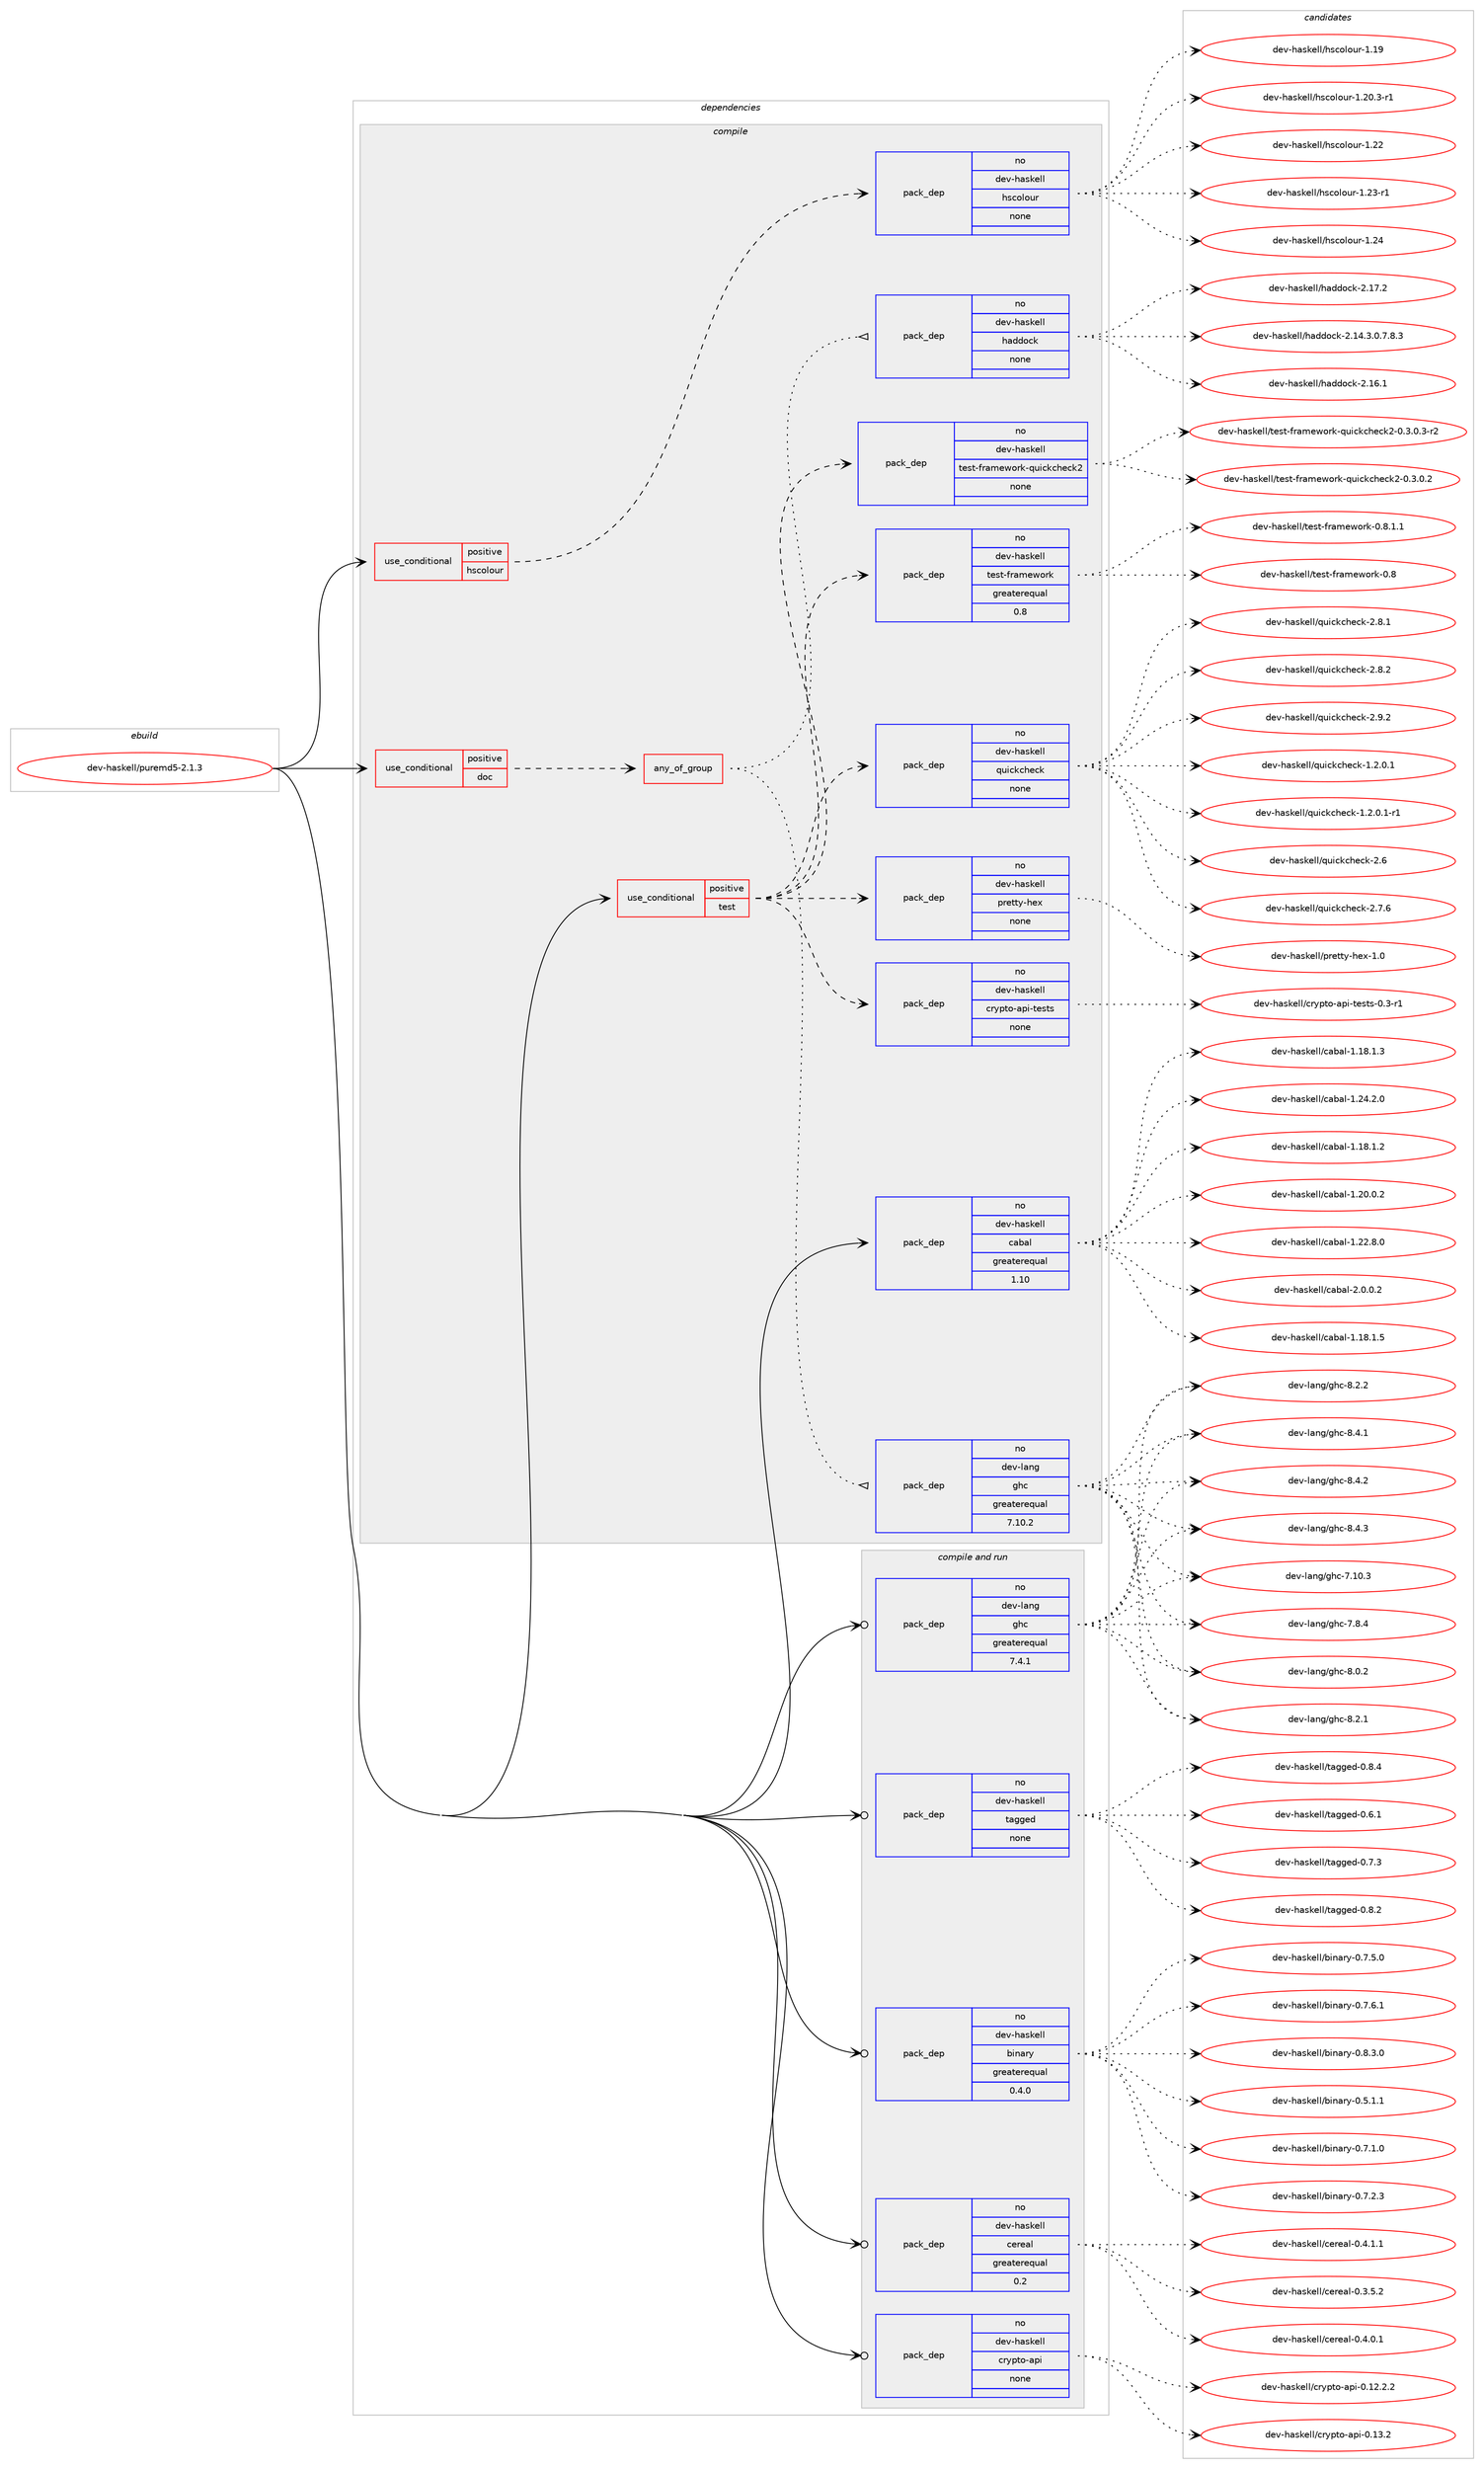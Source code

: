 digraph prolog {

# *************
# Graph options
# *************

newrank=true;
concentrate=true;
compound=true;
graph [rankdir=LR,fontname=Helvetica,fontsize=10,ranksep=1.5];#, ranksep=2.5, nodesep=0.2];
edge  [arrowhead=vee];
node  [fontname=Helvetica,fontsize=10];

# **********
# The ebuild
# **********

subgraph cluster_leftcol {
color=gray;
rank=same;
label=<<i>ebuild</i>>;
id [label="dev-haskell/puremd5-2.1.3", color=red, width=4, href="../dev-haskell/puremd5-2.1.3.svg"];
}

# ****************
# The dependencies
# ****************

subgraph cluster_midcol {
color=gray;
label=<<i>dependencies</i>>;
subgraph cluster_compile {
fillcolor="#eeeeee";
style=filled;
label=<<i>compile</i>>;
subgraph cond361133 {
dependency1342159 [label=<<TABLE BORDER="0" CELLBORDER="1" CELLSPACING="0" CELLPADDING="4"><TR><TD ROWSPAN="3" CELLPADDING="10">use_conditional</TD></TR><TR><TD>positive</TD></TR><TR><TD>doc</TD></TR></TABLE>>, shape=none, color=red];
subgraph any21424 {
dependency1342160 [label=<<TABLE BORDER="0" CELLBORDER="1" CELLSPACING="0" CELLPADDING="4"><TR><TD CELLPADDING="10">any_of_group</TD></TR></TABLE>>, shape=none, color=red];subgraph pack959050 {
dependency1342161 [label=<<TABLE BORDER="0" CELLBORDER="1" CELLSPACING="0" CELLPADDING="4" WIDTH="220"><TR><TD ROWSPAN="6" CELLPADDING="30">pack_dep</TD></TR><TR><TD WIDTH="110">no</TD></TR><TR><TD>dev-haskell</TD></TR><TR><TD>haddock</TD></TR><TR><TD>none</TD></TR><TR><TD></TD></TR></TABLE>>, shape=none, color=blue];
}
dependency1342160:e -> dependency1342161:w [weight=20,style="dotted",arrowhead="oinv"];
subgraph pack959051 {
dependency1342162 [label=<<TABLE BORDER="0" CELLBORDER="1" CELLSPACING="0" CELLPADDING="4" WIDTH="220"><TR><TD ROWSPAN="6" CELLPADDING="30">pack_dep</TD></TR><TR><TD WIDTH="110">no</TD></TR><TR><TD>dev-lang</TD></TR><TR><TD>ghc</TD></TR><TR><TD>greaterequal</TD></TR><TR><TD>7.10.2</TD></TR></TABLE>>, shape=none, color=blue];
}
dependency1342160:e -> dependency1342162:w [weight=20,style="dotted",arrowhead="oinv"];
}
dependency1342159:e -> dependency1342160:w [weight=20,style="dashed",arrowhead="vee"];
}
id:e -> dependency1342159:w [weight=20,style="solid",arrowhead="vee"];
subgraph cond361134 {
dependency1342163 [label=<<TABLE BORDER="0" CELLBORDER="1" CELLSPACING="0" CELLPADDING="4"><TR><TD ROWSPAN="3" CELLPADDING="10">use_conditional</TD></TR><TR><TD>positive</TD></TR><TR><TD>hscolour</TD></TR></TABLE>>, shape=none, color=red];
subgraph pack959052 {
dependency1342164 [label=<<TABLE BORDER="0" CELLBORDER="1" CELLSPACING="0" CELLPADDING="4" WIDTH="220"><TR><TD ROWSPAN="6" CELLPADDING="30">pack_dep</TD></TR><TR><TD WIDTH="110">no</TD></TR><TR><TD>dev-haskell</TD></TR><TR><TD>hscolour</TD></TR><TR><TD>none</TD></TR><TR><TD></TD></TR></TABLE>>, shape=none, color=blue];
}
dependency1342163:e -> dependency1342164:w [weight=20,style="dashed",arrowhead="vee"];
}
id:e -> dependency1342163:w [weight=20,style="solid",arrowhead="vee"];
subgraph cond361135 {
dependency1342165 [label=<<TABLE BORDER="0" CELLBORDER="1" CELLSPACING="0" CELLPADDING="4"><TR><TD ROWSPAN="3" CELLPADDING="10">use_conditional</TD></TR><TR><TD>positive</TD></TR><TR><TD>test</TD></TR></TABLE>>, shape=none, color=red];
subgraph pack959053 {
dependency1342166 [label=<<TABLE BORDER="0" CELLBORDER="1" CELLSPACING="0" CELLPADDING="4" WIDTH="220"><TR><TD ROWSPAN="6" CELLPADDING="30">pack_dep</TD></TR><TR><TD WIDTH="110">no</TD></TR><TR><TD>dev-haskell</TD></TR><TR><TD>crypto-api-tests</TD></TR><TR><TD>none</TD></TR><TR><TD></TD></TR></TABLE>>, shape=none, color=blue];
}
dependency1342165:e -> dependency1342166:w [weight=20,style="dashed",arrowhead="vee"];
subgraph pack959054 {
dependency1342167 [label=<<TABLE BORDER="0" CELLBORDER="1" CELLSPACING="0" CELLPADDING="4" WIDTH="220"><TR><TD ROWSPAN="6" CELLPADDING="30">pack_dep</TD></TR><TR><TD WIDTH="110">no</TD></TR><TR><TD>dev-haskell</TD></TR><TR><TD>pretty-hex</TD></TR><TR><TD>none</TD></TR><TR><TD></TD></TR></TABLE>>, shape=none, color=blue];
}
dependency1342165:e -> dependency1342167:w [weight=20,style="dashed",arrowhead="vee"];
subgraph pack959055 {
dependency1342168 [label=<<TABLE BORDER="0" CELLBORDER="1" CELLSPACING="0" CELLPADDING="4" WIDTH="220"><TR><TD ROWSPAN="6" CELLPADDING="30">pack_dep</TD></TR><TR><TD WIDTH="110">no</TD></TR><TR><TD>dev-haskell</TD></TR><TR><TD>quickcheck</TD></TR><TR><TD>none</TD></TR><TR><TD></TD></TR></TABLE>>, shape=none, color=blue];
}
dependency1342165:e -> dependency1342168:w [weight=20,style="dashed",arrowhead="vee"];
subgraph pack959056 {
dependency1342169 [label=<<TABLE BORDER="0" CELLBORDER="1" CELLSPACING="0" CELLPADDING="4" WIDTH="220"><TR><TD ROWSPAN="6" CELLPADDING="30">pack_dep</TD></TR><TR><TD WIDTH="110">no</TD></TR><TR><TD>dev-haskell</TD></TR><TR><TD>test-framework</TD></TR><TR><TD>greaterequal</TD></TR><TR><TD>0.8</TD></TR></TABLE>>, shape=none, color=blue];
}
dependency1342165:e -> dependency1342169:w [weight=20,style="dashed",arrowhead="vee"];
subgraph pack959057 {
dependency1342170 [label=<<TABLE BORDER="0" CELLBORDER="1" CELLSPACING="0" CELLPADDING="4" WIDTH="220"><TR><TD ROWSPAN="6" CELLPADDING="30">pack_dep</TD></TR><TR><TD WIDTH="110">no</TD></TR><TR><TD>dev-haskell</TD></TR><TR><TD>test-framework-quickcheck2</TD></TR><TR><TD>none</TD></TR><TR><TD></TD></TR></TABLE>>, shape=none, color=blue];
}
dependency1342165:e -> dependency1342170:w [weight=20,style="dashed",arrowhead="vee"];
}
id:e -> dependency1342165:w [weight=20,style="solid",arrowhead="vee"];
subgraph pack959058 {
dependency1342171 [label=<<TABLE BORDER="0" CELLBORDER="1" CELLSPACING="0" CELLPADDING="4" WIDTH="220"><TR><TD ROWSPAN="6" CELLPADDING="30">pack_dep</TD></TR><TR><TD WIDTH="110">no</TD></TR><TR><TD>dev-haskell</TD></TR><TR><TD>cabal</TD></TR><TR><TD>greaterequal</TD></TR><TR><TD>1.10</TD></TR></TABLE>>, shape=none, color=blue];
}
id:e -> dependency1342171:w [weight=20,style="solid",arrowhead="vee"];
}
subgraph cluster_compileandrun {
fillcolor="#eeeeee";
style=filled;
label=<<i>compile and run</i>>;
subgraph pack959059 {
dependency1342172 [label=<<TABLE BORDER="0" CELLBORDER="1" CELLSPACING="0" CELLPADDING="4" WIDTH="220"><TR><TD ROWSPAN="6" CELLPADDING="30">pack_dep</TD></TR><TR><TD WIDTH="110">no</TD></TR><TR><TD>dev-haskell</TD></TR><TR><TD>binary</TD></TR><TR><TD>greaterequal</TD></TR><TR><TD>0.4.0</TD></TR></TABLE>>, shape=none, color=blue];
}
id:e -> dependency1342172:w [weight=20,style="solid",arrowhead="odotvee"];
subgraph pack959060 {
dependency1342173 [label=<<TABLE BORDER="0" CELLBORDER="1" CELLSPACING="0" CELLPADDING="4" WIDTH="220"><TR><TD ROWSPAN="6" CELLPADDING="30">pack_dep</TD></TR><TR><TD WIDTH="110">no</TD></TR><TR><TD>dev-haskell</TD></TR><TR><TD>cereal</TD></TR><TR><TD>greaterequal</TD></TR><TR><TD>0.2</TD></TR></TABLE>>, shape=none, color=blue];
}
id:e -> dependency1342173:w [weight=20,style="solid",arrowhead="odotvee"];
subgraph pack959061 {
dependency1342174 [label=<<TABLE BORDER="0" CELLBORDER="1" CELLSPACING="0" CELLPADDING="4" WIDTH="220"><TR><TD ROWSPAN="6" CELLPADDING="30">pack_dep</TD></TR><TR><TD WIDTH="110">no</TD></TR><TR><TD>dev-haskell</TD></TR><TR><TD>crypto-api</TD></TR><TR><TD>none</TD></TR><TR><TD></TD></TR></TABLE>>, shape=none, color=blue];
}
id:e -> dependency1342174:w [weight=20,style="solid",arrowhead="odotvee"];
subgraph pack959062 {
dependency1342175 [label=<<TABLE BORDER="0" CELLBORDER="1" CELLSPACING="0" CELLPADDING="4" WIDTH="220"><TR><TD ROWSPAN="6" CELLPADDING="30">pack_dep</TD></TR><TR><TD WIDTH="110">no</TD></TR><TR><TD>dev-haskell</TD></TR><TR><TD>tagged</TD></TR><TR><TD>none</TD></TR><TR><TD></TD></TR></TABLE>>, shape=none, color=blue];
}
id:e -> dependency1342175:w [weight=20,style="solid",arrowhead="odotvee"];
subgraph pack959063 {
dependency1342176 [label=<<TABLE BORDER="0" CELLBORDER="1" CELLSPACING="0" CELLPADDING="4" WIDTH="220"><TR><TD ROWSPAN="6" CELLPADDING="30">pack_dep</TD></TR><TR><TD WIDTH="110">no</TD></TR><TR><TD>dev-lang</TD></TR><TR><TD>ghc</TD></TR><TR><TD>greaterequal</TD></TR><TR><TD>7.4.1</TD></TR></TABLE>>, shape=none, color=blue];
}
id:e -> dependency1342176:w [weight=20,style="solid",arrowhead="odotvee"];
}
subgraph cluster_run {
fillcolor="#eeeeee";
style=filled;
label=<<i>run</i>>;
}
}

# **************
# The candidates
# **************

subgraph cluster_choices {
rank=same;
color=gray;
label=<<i>candidates</i>>;

subgraph choice959050 {
color=black;
nodesep=1;
choice1001011184510497115107101108108471049710010011199107455046495246514648465546564651 [label="dev-haskell/haddock-2.14.3.0.7.8.3", color=red, width=4,href="../dev-haskell/haddock-2.14.3.0.7.8.3.svg"];
choice100101118451049711510710110810847104971001001119910745504649544649 [label="dev-haskell/haddock-2.16.1", color=red, width=4,href="../dev-haskell/haddock-2.16.1.svg"];
choice100101118451049711510710110810847104971001001119910745504649554650 [label="dev-haskell/haddock-2.17.2", color=red, width=4,href="../dev-haskell/haddock-2.17.2.svg"];
dependency1342161:e -> choice1001011184510497115107101108108471049710010011199107455046495246514648465546564651:w [style=dotted,weight="100"];
dependency1342161:e -> choice100101118451049711510710110810847104971001001119910745504649544649:w [style=dotted,weight="100"];
dependency1342161:e -> choice100101118451049711510710110810847104971001001119910745504649554650:w [style=dotted,weight="100"];
}
subgraph choice959051 {
color=black;
nodesep=1;
choice1001011184510897110103471031049945554649484651 [label="dev-lang/ghc-7.10.3", color=red, width=4,href="../dev-lang/ghc-7.10.3.svg"];
choice10010111845108971101034710310499455546564652 [label="dev-lang/ghc-7.8.4", color=red, width=4,href="../dev-lang/ghc-7.8.4.svg"];
choice10010111845108971101034710310499455646484650 [label="dev-lang/ghc-8.0.2", color=red, width=4,href="../dev-lang/ghc-8.0.2.svg"];
choice10010111845108971101034710310499455646504649 [label="dev-lang/ghc-8.2.1", color=red, width=4,href="../dev-lang/ghc-8.2.1.svg"];
choice10010111845108971101034710310499455646504650 [label="dev-lang/ghc-8.2.2", color=red, width=4,href="../dev-lang/ghc-8.2.2.svg"];
choice10010111845108971101034710310499455646524649 [label="dev-lang/ghc-8.4.1", color=red, width=4,href="../dev-lang/ghc-8.4.1.svg"];
choice10010111845108971101034710310499455646524650 [label="dev-lang/ghc-8.4.2", color=red, width=4,href="../dev-lang/ghc-8.4.2.svg"];
choice10010111845108971101034710310499455646524651 [label="dev-lang/ghc-8.4.3", color=red, width=4,href="../dev-lang/ghc-8.4.3.svg"];
dependency1342162:e -> choice1001011184510897110103471031049945554649484651:w [style=dotted,weight="100"];
dependency1342162:e -> choice10010111845108971101034710310499455546564652:w [style=dotted,weight="100"];
dependency1342162:e -> choice10010111845108971101034710310499455646484650:w [style=dotted,weight="100"];
dependency1342162:e -> choice10010111845108971101034710310499455646504649:w [style=dotted,weight="100"];
dependency1342162:e -> choice10010111845108971101034710310499455646504650:w [style=dotted,weight="100"];
dependency1342162:e -> choice10010111845108971101034710310499455646524649:w [style=dotted,weight="100"];
dependency1342162:e -> choice10010111845108971101034710310499455646524650:w [style=dotted,weight="100"];
dependency1342162:e -> choice10010111845108971101034710310499455646524651:w [style=dotted,weight="100"];
}
subgraph choice959052 {
color=black;
nodesep=1;
choice100101118451049711510710110810847104115991111081111171144549464957 [label="dev-haskell/hscolour-1.19", color=red, width=4,href="../dev-haskell/hscolour-1.19.svg"];
choice10010111845104971151071011081084710411599111108111117114454946504846514511449 [label="dev-haskell/hscolour-1.20.3-r1", color=red, width=4,href="../dev-haskell/hscolour-1.20.3-r1.svg"];
choice100101118451049711510710110810847104115991111081111171144549465050 [label="dev-haskell/hscolour-1.22", color=red, width=4,href="../dev-haskell/hscolour-1.22.svg"];
choice1001011184510497115107101108108471041159911110811111711445494650514511449 [label="dev-haskell/hscolour-1.23-r1", color=red, width=4,href="../dev-haskell/hscolour-1.23-r1.svg"];
choice100101118451049711510710110810847104115991111081111171144549465052 [label="dev-haskell/hscolour-1.24", color=red, width=4,href="../dev-haskell/hscolour-1.24.svg"];
dependency1342164:e -> choice100101118451049711510710110810847104115991111081111171144549464957:w [style=dotted,weight="100"];
dependency1342164:e -> choice10010111845104971151071011081084710411599111108111117114454946504846514511449:w [style=dotted,weight="100"];
dependency1342164:e -> choice100101118451049711510710110810847104115991111081111171144549465050:w [style=dotted,weight="100"];
dependency1342164:e -> choice1001011184510497115107101108108471041159911110811111711445494650514511449:w [style=dotted,weight="100"];
dependency1342164:e -> choice100101118451049711510710110810847104115991111081111171144549465052:w [style=dotted,weight="100"];
}
subgraph choice959053 {
color=black;
nodesep=1;
choice10010111845104971151071011081084799114121112116111459711210545116101115116115454846514511449 [label="dev-haskell/crypto-api-tests-0.3-r1", color=red, width=4,href="../dev-haskell/crypto-api-tests-0.3-r1.svg"];
dependency1342166:e -> choice10010111845104971151071011081084799114121112116111459711210545116101115116115454846514511449:w [style=dotted,weight="100"];
}
subgraph choice959054 {
color=black;
nodesep=1;
choice1001011184510497115107101108108471121141011161161214510410112045494648 [label="dev-haskell/pretty-hex-1.0", color=red, width=4,href="../dev-haskell/pretty-hex-1.0.svg"];
dependency1342167:e -> choice1001011184510497115107101108108471121141011161161214510410112045494648:w [style=dotted,weight="100"];
}
subgraph choice959055 {
color=black;
nodesep=1;
choice1001011184510497115107101108108471131171059910799104101991074549465046484649 [label="dev-haskell/quickcheck-1.2.0.1", color=red, width=4,href="../dev-haskell/quickcheck-1.2.0.1.svg"];
choice10010111845104971151071011081084711311710599107991041019910745494650464846494511449 [label="dev-haskell/quickcheck-1.2.0.1-r1", color=red, width=4,href="../dev-haskell/quickcheck-1.2.0.1-r1.svg"];
choice10010111845104971151071011081084711311710599107991041019910745504654 [label="dev-haskell/quickcheck-2.6", color=red, width=4,href="../dev-haskell/quickcheck-2.6.svg"];
choice100101118451049711510710110810847113117105991079910410199107455046554654 [label="dev-haskell/quickcheck-2.7.6", color=red, width=4,href="../dev-haskell/quickcheck-2.7.6.svg"];
choice100101118451049711510710110810847113117105991079910410199107455046564649 [label="dev-haskell/quickcheck-2.8.1", color=red, width=4,href="../dev-haskell/quickcheck-2.8.1.svg"];
choice100101118451049711510710110810847113117105991079910410199107455046564650 [label="dev-haskell/quickcheck-2.8.2", color=red, width=4,href="../dev-haskell/quickcheck-2.8.2.svg"];
choice100101118451049711510710110810847113117105991079910410199107455046574650 [label="dev-haskell/quickcheck-2.9.2", color=red, width=4,href="../dev-haskell/quickcheck-2.9.2.svg"];
dependency1342168:e -> choice1001011184510497115107101108108471131171059910799104101991074549465046484649:w [style=dotted,weight="100"];
dependency1342168:e -> choice10010111845104971151071011081084711311710599107991041019910745494650464846494511449:w [style=dotted,weight="100"];
dependency1342168:e -> choice10010111845104971151071011081084711311710599107991041019910745504654:w [style=dotted,weight="100"];
dependency1342168:e -> choice100101118451049711510710110810847113117105991079910410199107455046554654:w [style=dotted,weight="100"];
dependency1342168:e -> choice100101118451049711510710110810847113117105991079910410199107455046564649:w [style=dotted,weight="100"];
dependency1342168:e -> choice100101118451049711510710110810847113117105991079910410199107455046564650:w [style=dotted,weight="100"];
dependency1342168:e -> choice100101118451049711510710110810847113117105991079910410199107455046574650:w [style=dotted,weight="100"];
}
subgraph choice959056 {
color=black;
nodesep=1;
choice100101118451049711510710110810847116101115116451021149710910111911111410745484656 [label="dev-haskell/test-framework-0.8", color=red, width=4,href="../dev-haskell/test-framework-0.8.svg"];
choice10010111845104971151071011081084711610111511645102114971091011191111141074548465646494649 [label="dev-haskell/test-framework-0.8.1.1", color=red, width=4,href="../dev-haskell/test-framework-0.8.1.1.svg"];
dependency1342169:e -> choice100101118451049711510710110810847116101115116451021149710910111911111410745484656:w [style=dotted,weight="100"];
dependency1342169:e -> choice10010111845104971151071011081084711610111511645102114971091011191111141074548465646494649:w [style=dotted,weight="100"];
}
subgraph choice959057 {
color=black;
nodesep=1;
choice100101118451049711510710110810847116101115116451021149710910111911111410745113117105991079910410199107504548465146484650 [label="dev-haskell/test-framework-quickcheck2-0.3.0.2", color=red, width=4,href="../dev-haskell/test-framework-quickcheck2-0.3.0.2.svg"];
choice1001011184510497115107101108108471161011151164510211497109101119111114107451131171059910799104101991075045484651464846514511450 [label="dev-haskell/test-framework-quickcheck2-0.3.0.3-r2", color=red, width=4,href="../dev-haskell/test-framework-quickcheck2-0.3.0.3-r2.svg"];
dependency1342170:e -> choice100101118451049711510710110810847116101115116451021149710910111911111410745113117105991079910410199107504548465146484650:w [style=dotted,weight="100"];
dependency1342170:e -> choice1001011184510497115107101108108471161011151164510211497109101119111114107451131171059910799104101991075045484651464846514511450:w [style=dotted,weight="100"];
}
subgraph choice959058 {
color=black;
nodesep=1;
choice10010111845104971151071011081084799979897108454946495646494650 [label="dev-haskell/cabal-1.18.1.2", color=red, width=4,href="../dev-haskell/cabal-1.18.1.2.svg"];
choice10010111845104971151071011081084799979897108454946495646494651 [label="dev-haskell/cabal-1.18.1.3", color=red, width=4,href="../dev-haskell/cabal-1.18.1.3.svg"];
choice10010111845104971151071011081084799979897108454946495646494653 [label="dev-haskell/cabal-1.18.1.5", color=red, width=4,href="../dev-haskell/cabal-1.18.1.5.svg"];
choice10010111845104971151071011081084799979897108454946504846484650 [label="dev-haskell/cabal-1.20.0.2", color=red, width=4,href="../dev-haskell/cabal-1.20.0.2.svg"];
choice10010111845104971151071011081084799979897108454946505046564648 [label="dev-haskell/cabal-1.22.8.0", color=red, width=4,href="../dev-haskell/cabal-1.22.8.0.svg"];
choice10010111845104971151071011081084799979897108454946505246504648 [label="dev-haskell/cabal-1.24.2.0", color=red, width=4,href="../dev-haskell/cabal-1.24.2.0.svg"];
choice100101118451049711510710110810847999798971084550464846484650 [label="dev-haskell/cabal-2.0.0.2", color=red, width=4,href="../dev-haskell/cabal-2.0.0.2.svg"];
dependency1342171:e -> choice10010111845104971151071011081084799979897108454946495646494650:w [style=dotted,weight="100"];
dependency1342171:e -> choice10010111845104971151071011081084799979897108454946495646494651:w [style=dotted,weight="100"];
dependency1342171:e -> choice10010111845104971151071011081084799979897108454946495646494653:w [style=dotted,weight="100"];
dependency1342171:e -> choice10010111845104971151071011081084799979897108454946504846484650:w [style=dotted,weight="100"];
dependency1342171:e -> choice10010111845104971151071011081084799979897108454946505046564648:w [style=dotted,weight="100"];
dependency1342171:e -> choice10010111845104971151071011081084799979897108454946505246504648:w [style=dotted,weight="100"];
dependency1342171:e -> choice100101118451049711510710110810847999798971084550464846484650:w [style=dotted,weight="100"];
}
subgraph choice959059 {
color=black;
nodesep=1;
choice10010111845104971151071011081084798105110971141214548465346494649 [label="dev-haskell/binary-0.5.1.1", color=red, width=4,href="../dev-haskell/binary-0.5.1.1.svg"];
choice10010111845104971151071011081084798105110971141214548465546494648 [label="dev-haskell/binary-0.7.1.0", color=red, width=4,href="../dev-haskell/binary-0.7.1.0.svg"];
choice10010111845104971151071011081084798105110971141214548465546504651 [label="dev-haskell/binary-0.7.2.3", color=red, width=4,href="../dev-haskell/binary-0.7.2.3.svg"];
choice10010111845104971151071011081084798105110971141214548465546534648 [label="dev-haskell/binary-0.7.5.0", color=red, width=4,href="../dev-haskell/binary-0.7.5.0.svg"];
choice10010111845104971151071011081084798105110971141214548465546544649 [label="dev-haskell/binary-0.7.6.1", color=red, width=4,href="../dev-haskell/binary-0.7.6.1.svg"];
choice10010111845104971151071011081084798105110971141214548465646514648 [label="dev-haskell/binary-0.8.3.0", color=red, width=4,href="../dev-haskell/binary-0.8.3.0.svg"];
dependency1342172:e -> choice10010111845104971151071011081084798105110971141214548465346494649:w [style=dotted,weight="100"];
dependency1342172:e -> choice10010111845104971151071011081084798105110971141214548465546494648:w [style=dotted,weight="100"];
dependency1342172:e -> choice10010111845104971151071011081084798105110971141214548465546504651:w [style=dotted,weight="100"];
dependency1342172:e -> choice10010111845104971151071011081084798105110971141214548465546534648:w [style=dotted,weight="100"];
dependency1342172:e -> choice10010111845104971151071011081084798105110971141214548465546544649:w [style=dotted,weight="100"];
dependency1342172:e -> choice10010111845104971151071011081084798105110971141214548465646514648:w [style=dotted,weight="100"];
}
subgraph choice959060 {
color=black;
nodesep=1;
choice10010111845104971151071011081084799101114101971084548465146534650 [label="dev-haskell/cereal-0.3.5.2", color=red, width=4,href="../dev-haskell/cereal-0.3.5.2.svg"];
choice10010111845104971151071011081084799101114101971084548465246484649 [label="dev-haskell/cereal-0.4.0.1", color=red, width=4,href="../dev-haskell/cereal-0.4.0.1.svg"];
choice10010111845104971151071011081084799101114101971084548465246494649 [label="dev-haskell/cereal-0.4.1.1", color=red, width=4,href="../dev-haskell/cereal-0.4.1.1.svg"];
dependency1342173:e -> choice10010111845104971151071011081084799101114101971084548465146534650:w [style=dotted,weight="100"];
dependency1342173:e -> choice10010111845104971151071011081084799101114101971084548465246484649:w [style=dotted,weight="100"];
dependency1342173:e -> choice10010111845104971151071011081084799101114101971084548465246494649:w [style=dotted,weight="100"];
}
subgraph choice959061 {
color=black;
nodesep=1;
choice100101118451049711510710110810847991141211121161114597112105454846495046504650 [label="dev-haskell/crypto-api-0.12.2.2", color=red, width=4,href="../dev-haskell/crypto-api-0.12.2.2.svg"];
choice10010111845104971151071011081084799114121112116111459711210545484649514650 [label="dev-haskell/crypto-api-0.13.2", color=red, width=4,href="../dev-haskell/crypto-api-0.13.2.svg"];
dependency1342174:e -> choice100101118451049711510710110810847991141211121161114597112105454846495046504650:w [style=dotted,weight="100"];
dependency1342174:e -> choice10010111845104971151071011081084799114121112116111459711210545484649514650:w [style=dotted,weight="100"];
}
subgraph choice959062 {
color=black;
nodesep=1;
choice10010111845104971151071011081084711697103103101100454846544649 [label="dev-haskell/tagged-0.6.1", color=red, width=4,href="../dev-haskell/tagged-0.6.1.svg"];
choice10010111845104971151071011081084711697103103101100454846554651 [label="dev-haskell/tagged-0.7.3", color=red, width=4,href="../dev-haskell/tagged-0.7.3.svg"];
choice10010111845104971151071011081084711697103103101100454846564650 [label="dev-haskell/tagged-0.8.2", color=red, width=4,href="../dev-haskell/tagged-0.8.2.svg"];
choice10010111845104971151071011081084711697103103101100454846564652 [label="dev-haskell/tagged-0.8.4", color=red, width=4,href="../dev-haskell/tagged-0.8.4.svg"];
dependency1342175:e -> choice10010111845104971151071011081084711697103103101100454846544649:w [style=dotted,weight="100"];
dependency1342175:e -> choice10010111845104971151071011081084711697103103101100454846554651:w [style=dotted,weight="100"];
dependency1342175:e -> choice10010111845104971151071011081084711697103103101100454846564650:w [style=dotted,weight="100"];
dependency1342175:e -> choice10010111845104971151071011081084711697103103101100454846564652:w [style=dotted,weight="100"];
}
subgraph choice959063 {
color=black;
nodesep=1;
choice1001011184510897110103471031049945554649484651 [label="dev-lang/ghc-7.10.3", color=red, width=4,href="../dev-lang/ghc-7.10.3.svg"];
choice10010111845108971101034710310499455546564652 [label="dev-lang/ghc-7.8.4", color=red, width=4,href="../dev-lang/ghc-7.8.4.svg"];
choice10010111845108971101034710310499455646484650 [label="dev-lang/ghc-8.0.2", color=red, width=4,href="../dev-lang/ghc-8.0.2.svg"];
choice10010111845108971101034710310499455646504649 [label="dev-lang/ghc-8.2.1", color=red, width=4,href="../dev-lang/ghc-8.2.1.svg"];
choice10010111845108971101034710310499455646504650 [label="dev-lang/ghc-8.2.2", color=red, width=4,href="../dev-lang/ghc-8.2.2.svg"];
choice10010111845108971101034710310499455646524649 [label="dev-lang/ghc-8.4.1", color=red, width=4,href="../dev-lang/ghc-8.4.1.svg"];
choice10010111845108971101034710310499455646524650 [label="dev-lang/ghc-8.4.2", color=red, width=4,href="../dev-lang/ghc-8.4.2.svg"];
choice10010111845108971101034710310499455646524651 [label="dev-lang/ghc-8.4.3", color=red, width=4,href="../dev-lang/ghc-8.4.3.svg"];
dependency1342176:e -> choice1001011184510897110103471031049945554649484651:w [style=dotted,weight="100"];
dependency1342176:e -> choice10010111845108971101034710310499455546564652:w [style=dotted,weight="100"];
dependency1342176:e -> choice10010111845108971101034710310499455646484650:w [style=dotted,weight="100"];
dependency1342176:e -> choice10010111845108971101034710310499455646504649:w [style=dotted,weight="100"];
dependency1342176:e -> choice10010111845108971101034710310499455646504650:w [style=dotted,weight="100"];
dependency1342176:e -> choice10010111845108971101034710310499455646524649:w [style=dotted,weight="100"];
dependency1342176:e -> choice10010111845108971101034710310499455646524650:w [style=dotted,weight="100"];
dependency1342176:e -> choice10010111845108971101034710310499455646524651:w [style=dotted,weight="100"];
}
}

}
